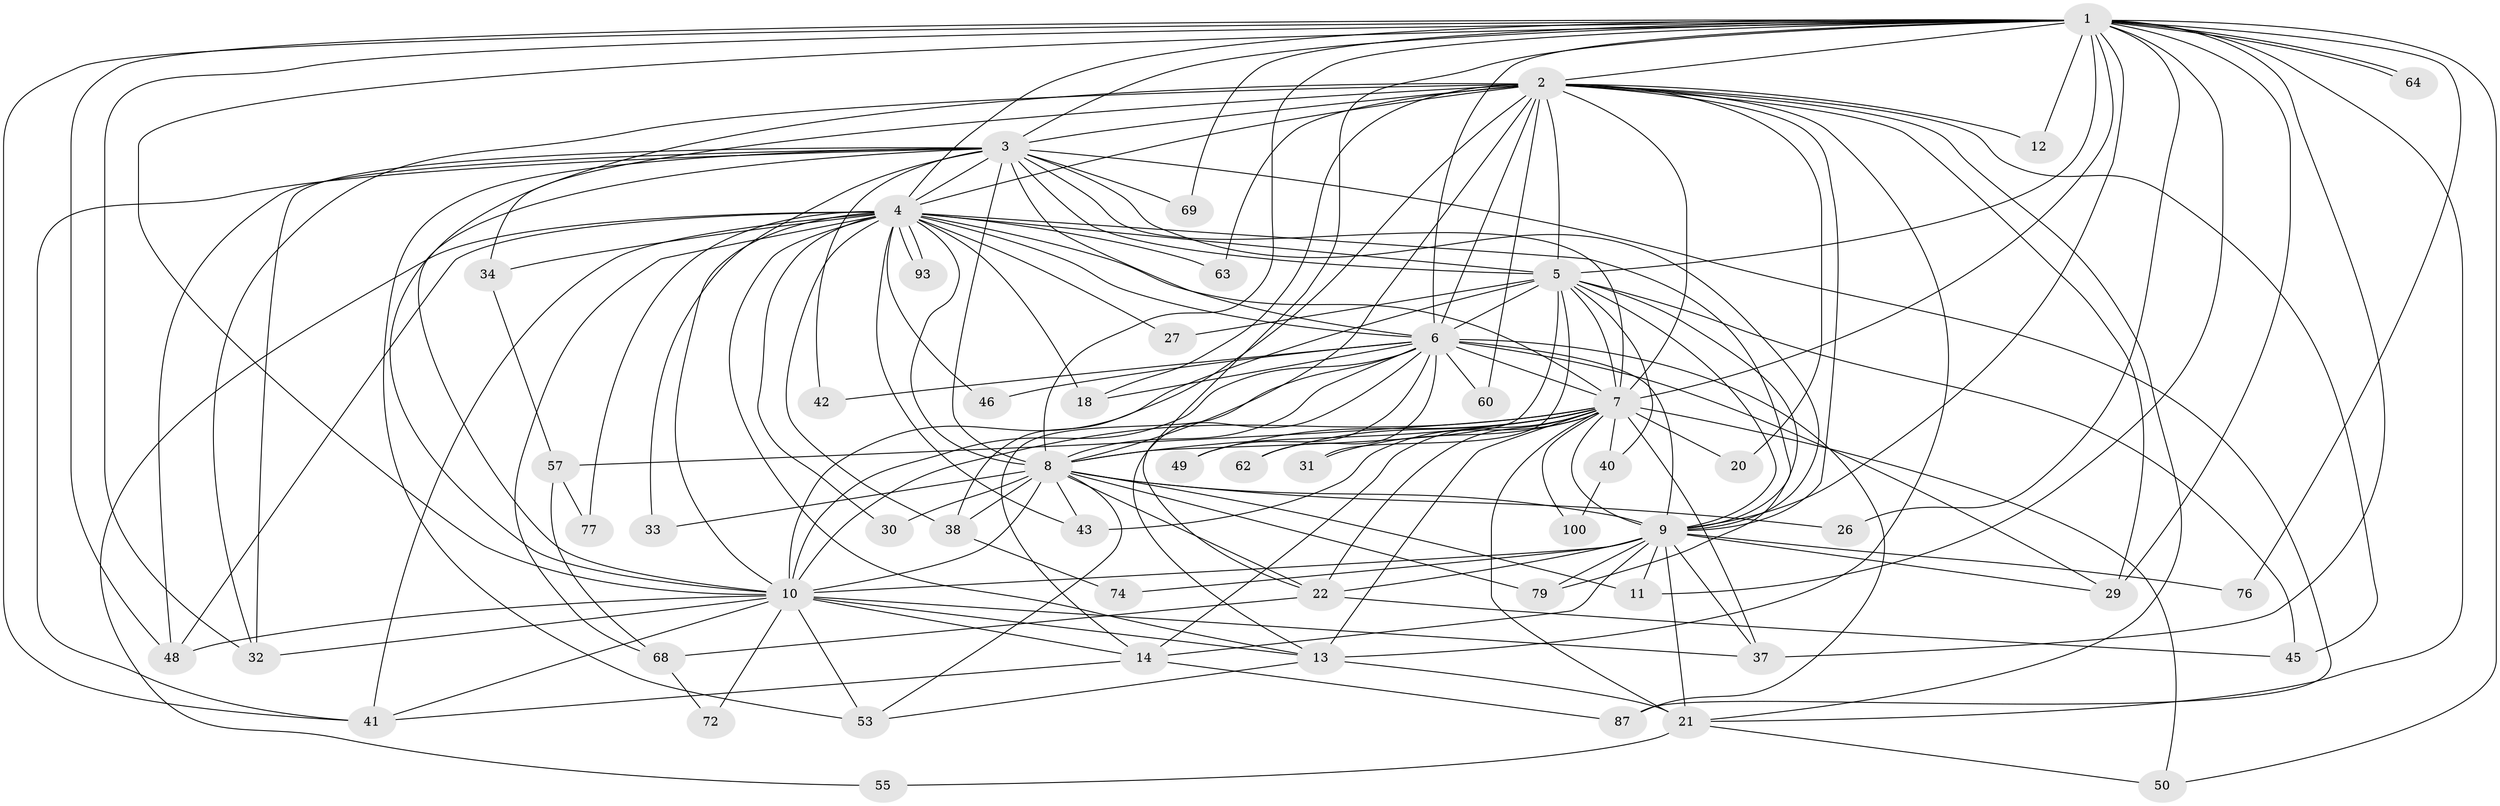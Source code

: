 // original degree distribution, {27: 0.009174311926605505, 25: 0.009174311926605505, 17: 0.009174311926605505, 28: 0.01834862385321101, 15: 0.009174311926605505, 20: 0.009174311926605505, 19: 0.009174311926605505, 21: 0.009174311926605505, 18: 0.009174311926605505, 3: 0.14678899082568808, 2: 0.5779816513761468, 6: 0.027522935779816515, 4: 0.11009174311926606, 5: 0.03669724770642202, 8: 0.009174311926605505}
// Generated by graph-tools (version 1.1) at 2025/14/03/09/25 04:14:13]
// undirected, 54 vertices, 165 edges
graph export_dot {
graph [start="1"]
  node [color=gray90,style=filled];
  1;
  2;
  3;
  4;
  5;
  6 [super="+73"];
  7 [super="+71+16"];
  8 [super="+102+39+84+70+51+17+59"];
  9 [super="+81+28+47+95+90+92"];
  10 [super="+67"];
  11 [super="+89"];
  12;
  13 [super="+24+15+25"];
  14 [super="+54"];
  18 [super="+66"];
  20;
  21 [super="+36+80+78"];
  22;
  26;
  27;
  29 [super="+96+75+58"];
  30;
  31;
  32 [super="+86+83"];
  33;
  34;
  37 [super="+44"];
  38;
  40;
  41 [super="+106+98+109"];
  42;
  43;
  45 [super="+56"];
  46;
  48 [super="+52+65"];
  49;
  50 [super="+101"];
  53;
  55;
  57;
  60;
  62;
  63;
  64;
  68 [super="+85"];
  69;
  72;
  74;
  76;
  77;
  79 [super="+104"];
  87 [super="+107"];
  93;
  100;
  1 -- 2;
  1 -- 3;
  1 -- 4;
  1 -- 5;
  1 -- 6 [weight=2];
  1 -- 7;
  1 -- 8;
  1 -- 9;
  1 -- 10;
  1 -- 12;
  1 -- 21 [weight=2];
  1 -- 22;
  1 -- 26;
  1 -- 29 [weight=2];
  1 -- 37;
  1 -- 48;
  1 -- 50;
  1 -- 64;
  1 -- 64;
  1 -- 69;
  1 -- 76;
  1 -- 32;
  1 -- 41;
  1 -- 11;
  2 -- 3;
  2 -- 4;
  2 -- 5;
  2 -- 6;
  2 -- 7;
  2 -- 8 [weight=3];
  2 -- 9 [weight=3];
  2 -- 10;
  2 -- 12;
  2 -- 18;
  2 -- 20;
  2 -- 34;
  2 -- 38;
  2 -- 45;
  2 -- 60;
  2 -- 63;
  2 -- 32;
  2 -- 21;
  2 -- 29;
  2 -- 13;
  3 -- 4;
  3 -- 5;
  3 -- 6;
  3 -- 7;
  3 -- 8;
  3 -- 9;
  3 -- 10;
  3 -- 32;
  3 -- 33;
  3 -- 42;
  3 -- 48;
  3 -- 53;
  3 -- 69;
  3 -- 87;
  3 -- 41;
  4 -- 5;
  4 -- 6;
  4 -- 7;
  4 -- 8 [weight=2];
  4 -- 9 [weight=2];
  4 -- 10;
  4 -- 27;
  4 -- 30;
  4 -- 34;
  4 -- 38;
  4 -- 41;
  4 -- 43;
  4 -- 46;
  4 -- 55;
  4 -- 63;
  4 -- 77;
  4 -- 93;
  4 -- 93;
  4 -- 68;
  4 -- 18;
  4 -- 13;
  4 -- 48 [weight=2];
  5 -- 6;
  5 -- 7;
  5 -- 8 [weight=2];
  5 -- 9;
  5 -- 10;
  5 -- 27;
  5 -- 31;
  5 -- 40;
  5 -- 79;
  5 -- 45;
  6 -- 7;
  6 -- 8;
  6 -- 9;
  6 -- 10;
  6 -- 13;
  6 -- 14;
  6 -- 18;
  6 -- 29;
  6 -- 42;
  6 -- 46;
  6 -- 49;
  6 -- 60;
  6 -- 62;
  6 -- 87;
  7 -- 8 [weight=2];
  7 -- 9 [weight=4];
  7 -- 10 [weight=2];
  7 -- 13 [weight=2];
  7 -- 20;
  7 -- 21 [weight=3];
  7 -- 31;
  7 -- 40;
  7 -- 43;
  7 -- 49;
  7 -- 57;
  7 -- 62;
  7 -- 100;
  7 -- 50;
  7 -- 37;
  7 -- 22;
  7 -- 14;
  8 -- 9 [weight=3];
  8 -- 10;
  8 -- 11;
  8 -- 22;
  8 -- 79;
  8 -- 43;
  8 -- 33 [weight=2];
  8 -- 38;
  8 -- 26;
  8 -- 30;
  8 -- 53;
  9 -- 10;
  9 -- 11;
  9 -- 76;
  9 -- 79;
  9 -- 22;
  9 -- 14;
  9 -- 29;
  9 -- 37;
  9 -- 74;
  9 -- 21;
  10 -- 14;
  10 -- 32;
  10 -- 53;
  10 -- 72;
  10 -- 37;
  10 -- 48;
  10 -- 41;
  10 -- 13;
  13 -- 21;
  13 -- 53;
  14 -- 41;
  14 -- 87;
  21 -- 50;
  21 -- 55;
  22 -- 45;
  22 -- 68;
  34 -- 57;
  38 -- 74;
  40 -- 100;
  57 -- 68;
  57 -- 77;
  68 -- 72;
}
